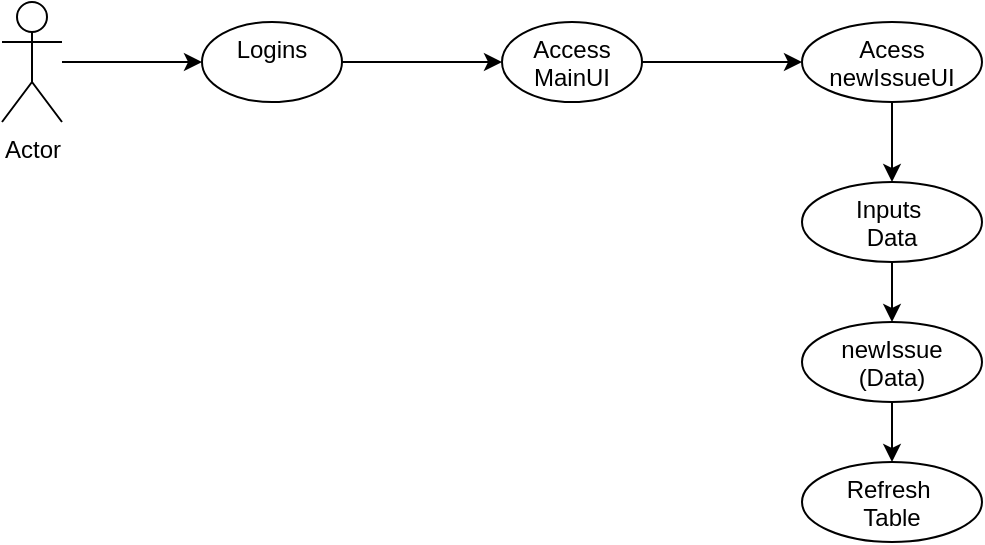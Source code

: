 <mxfile version="24.4.13" type="device">
  <diagram name="페이지-1" id="OMFwIMUGjbaWBI-Hc2kO">
    <mxGraphModel dx="712" dy="827" grid="1" gridSize="10" guides="1" tooltips="1" connect="1" arrows="1" fold="1" page="1" pageScale="1" pageWidth="827" pageHeight="1169" math="0" shadow="0">
      <root>
        <mxCell id="0" />
        <mxCell id="1" parent="0" />
        <mxCell id="yvwCRGg2z9xxAc4UsZOk-3" value="" style="edgeStyle=orthogonalEdgeStyle;rounded=0;orthogonalLoop=1;jettySize=auto;html=1;" edge="1" parent="1" source="yvwCRGg2z9xxAc4UsZOk-1" target="yvwCRGg2z9xxAc4UsZOk-2">
          <mxGeometry relative="1" as="geometry" />
        </mxCell>
        <mxCell id="yvwCRGg2z9xxAc4UsZOk-1" value="Actor" style="shape=umlActor;verticalLabelPosition=bottom;verticalAlign=top;html=1;outlineConnect=0;" vertex="1" parent="1">
          <mxGeometry x="80" y="120" width="30" height="60" as="geometry" />
        </mxCell>
        <mxCell id="yvwCRGg2z9xxAc4UsZOk-5" value="" style="edgeStyle=orthogonalEdgeStyle;rounded=0;orthogonalLoop=1;jettySize=auto;html=1;" edge="1" parent="1" source="yvwCRGg2z9xxAc4UsZOk-2" target="yvwCRGg2z9xxAc4UsZOk-4">
          <mxGeometry relative="1" as="geometry" />
        </mxCell>
        <mxCell id="yvwCRGg2z9xxAc4UsZOk-2" value="Logins" style="ellipse;whiteSpace=wrap;html=1;verticalAlign=top;" vertex="1" parent="1">
          <mxGeometry x="180" y="130" width="70" height="40" as="geometry" />
        </mxCell>
        <mxCell id="yvwCRGg2z9xxAc4UsZOk-19" value="" style="edgeStyle=orthogonalEdgeStyle;rounded=0;orthogonalLoop=1;jettySize=auto;html=1;" edge="1" parent="1" source="yvwCRGg2z9xxAc4UsZOk-4" target="yvwCRGg2z9xxAc4UsZOk-18">
          <mxGeometry relative="1" as="geometry" />
        </mxCell>
        <mxCell id="yvwCRGg2z9xxAc4UsZOk-4" value="Access&lt;br&gt;MainUI" style="ellipse;whiteSpace=wrap;html=1;verticalAlign=top;" vertex="1" parent="1">
          <mxGeometry x="330" y="130" width="70" height="40" as="geometry" />
        </mxCell>
        <mxCell id="yvwCRGg2z9xxAc4UsZOk-21" value="" style="edgeStyle=orthogonalEdgeStyle;rounded=0;orthogonalLoop=1;jettySize=auto;html=1;" edge="1" parent="1" source="yvwCRGg2z9xxAc4UsZOk-18" target="yvwCRGg2z9xxAc4UsZOk-20">
          <mxGeometry relative="1" as="geometry" />
        </mxCell>
        <mxCell id="yvwCRGg2z9xxAc4UsZOk-18" value="Acess&lt;br&gt;newIssueUI" style="ellipse;whiteSpace=wrap;html=1;verticalAlign=top;" vertex="1" parent="1">
          <mxGeometry x="480" y="130" width="90" height="40" as="geometry" />
        </mxCell>
        <mxCell id="yvwCRGg2z9xxAc4UsZOk-23" value="" style="edgeStyle=orthogonalEdgeStyle;rounded=0;orthogonalLoop=1;jettySize=auto;html=1;" edge="1" parent="1" source="yvwCRGg2z9xxAc4UsZOk-20" target="yvwCRGg2z9xxAc4UsZOk-22">
          <mxGeometry relative="1" as="geometry" />
        </mxCell>
        <mxCell id="yvwCRGg2z9xxAc4UsZOk-20" value="Inputs&amp;nbsp;&lt;br&gt;Data" style="ellipse;whiteSpace=wrap;html=1;verticalAlign=top;" vertex="1" parent="1">
          <mxGeometry x="480" y="210" width="90" height="40" as="geometry" />
        </mxCell>
        <mxCell id="yvwCRGg2z9xxAc4UsZOk-25" value="" style="edgeStyle=orthogonalEdgeStyle;rounded=0;orthogonalLoop=1;jettySize=auto;html=1;" edge="1" parent="1" source="yvwCRGg2z9xxAc4UsZOk-22" target="yvwCRGg2z9xxAc4UsZOk-24">
          <mxGeometry relative="1" as="geometry" />
        </mxCell>
        <mxCell id="yvwCRGg2z9xxAc4UsZOk-22" value="newIssue&lt;div&gt;(Data)&lt;/div&gt;" style="ellipse;whiteSpace=wrap;html=1;verticalAlign=top;" vertex="1" parent="1">
          <mxGeometry x="480" y="280" width="90" height="40" as="geometry" />
        </mxCell>
        <mxCell id="yvwCRGg2z9xxAc4UsZOk-24" value="Refresh&amp;nbsp;&lt;div&gt;Table&lt;/div&gt;" style="ellipse;whiteSpace=wrap;html=1;verticalAlign=top;" vertex="1" parent="1">
          <mxGeometry x="480" y="350" width="90" height="40" as="geometry" />
        </mxCell>
      </root>
    </mxGraphModel>
  </diagram>
</mxfile>
